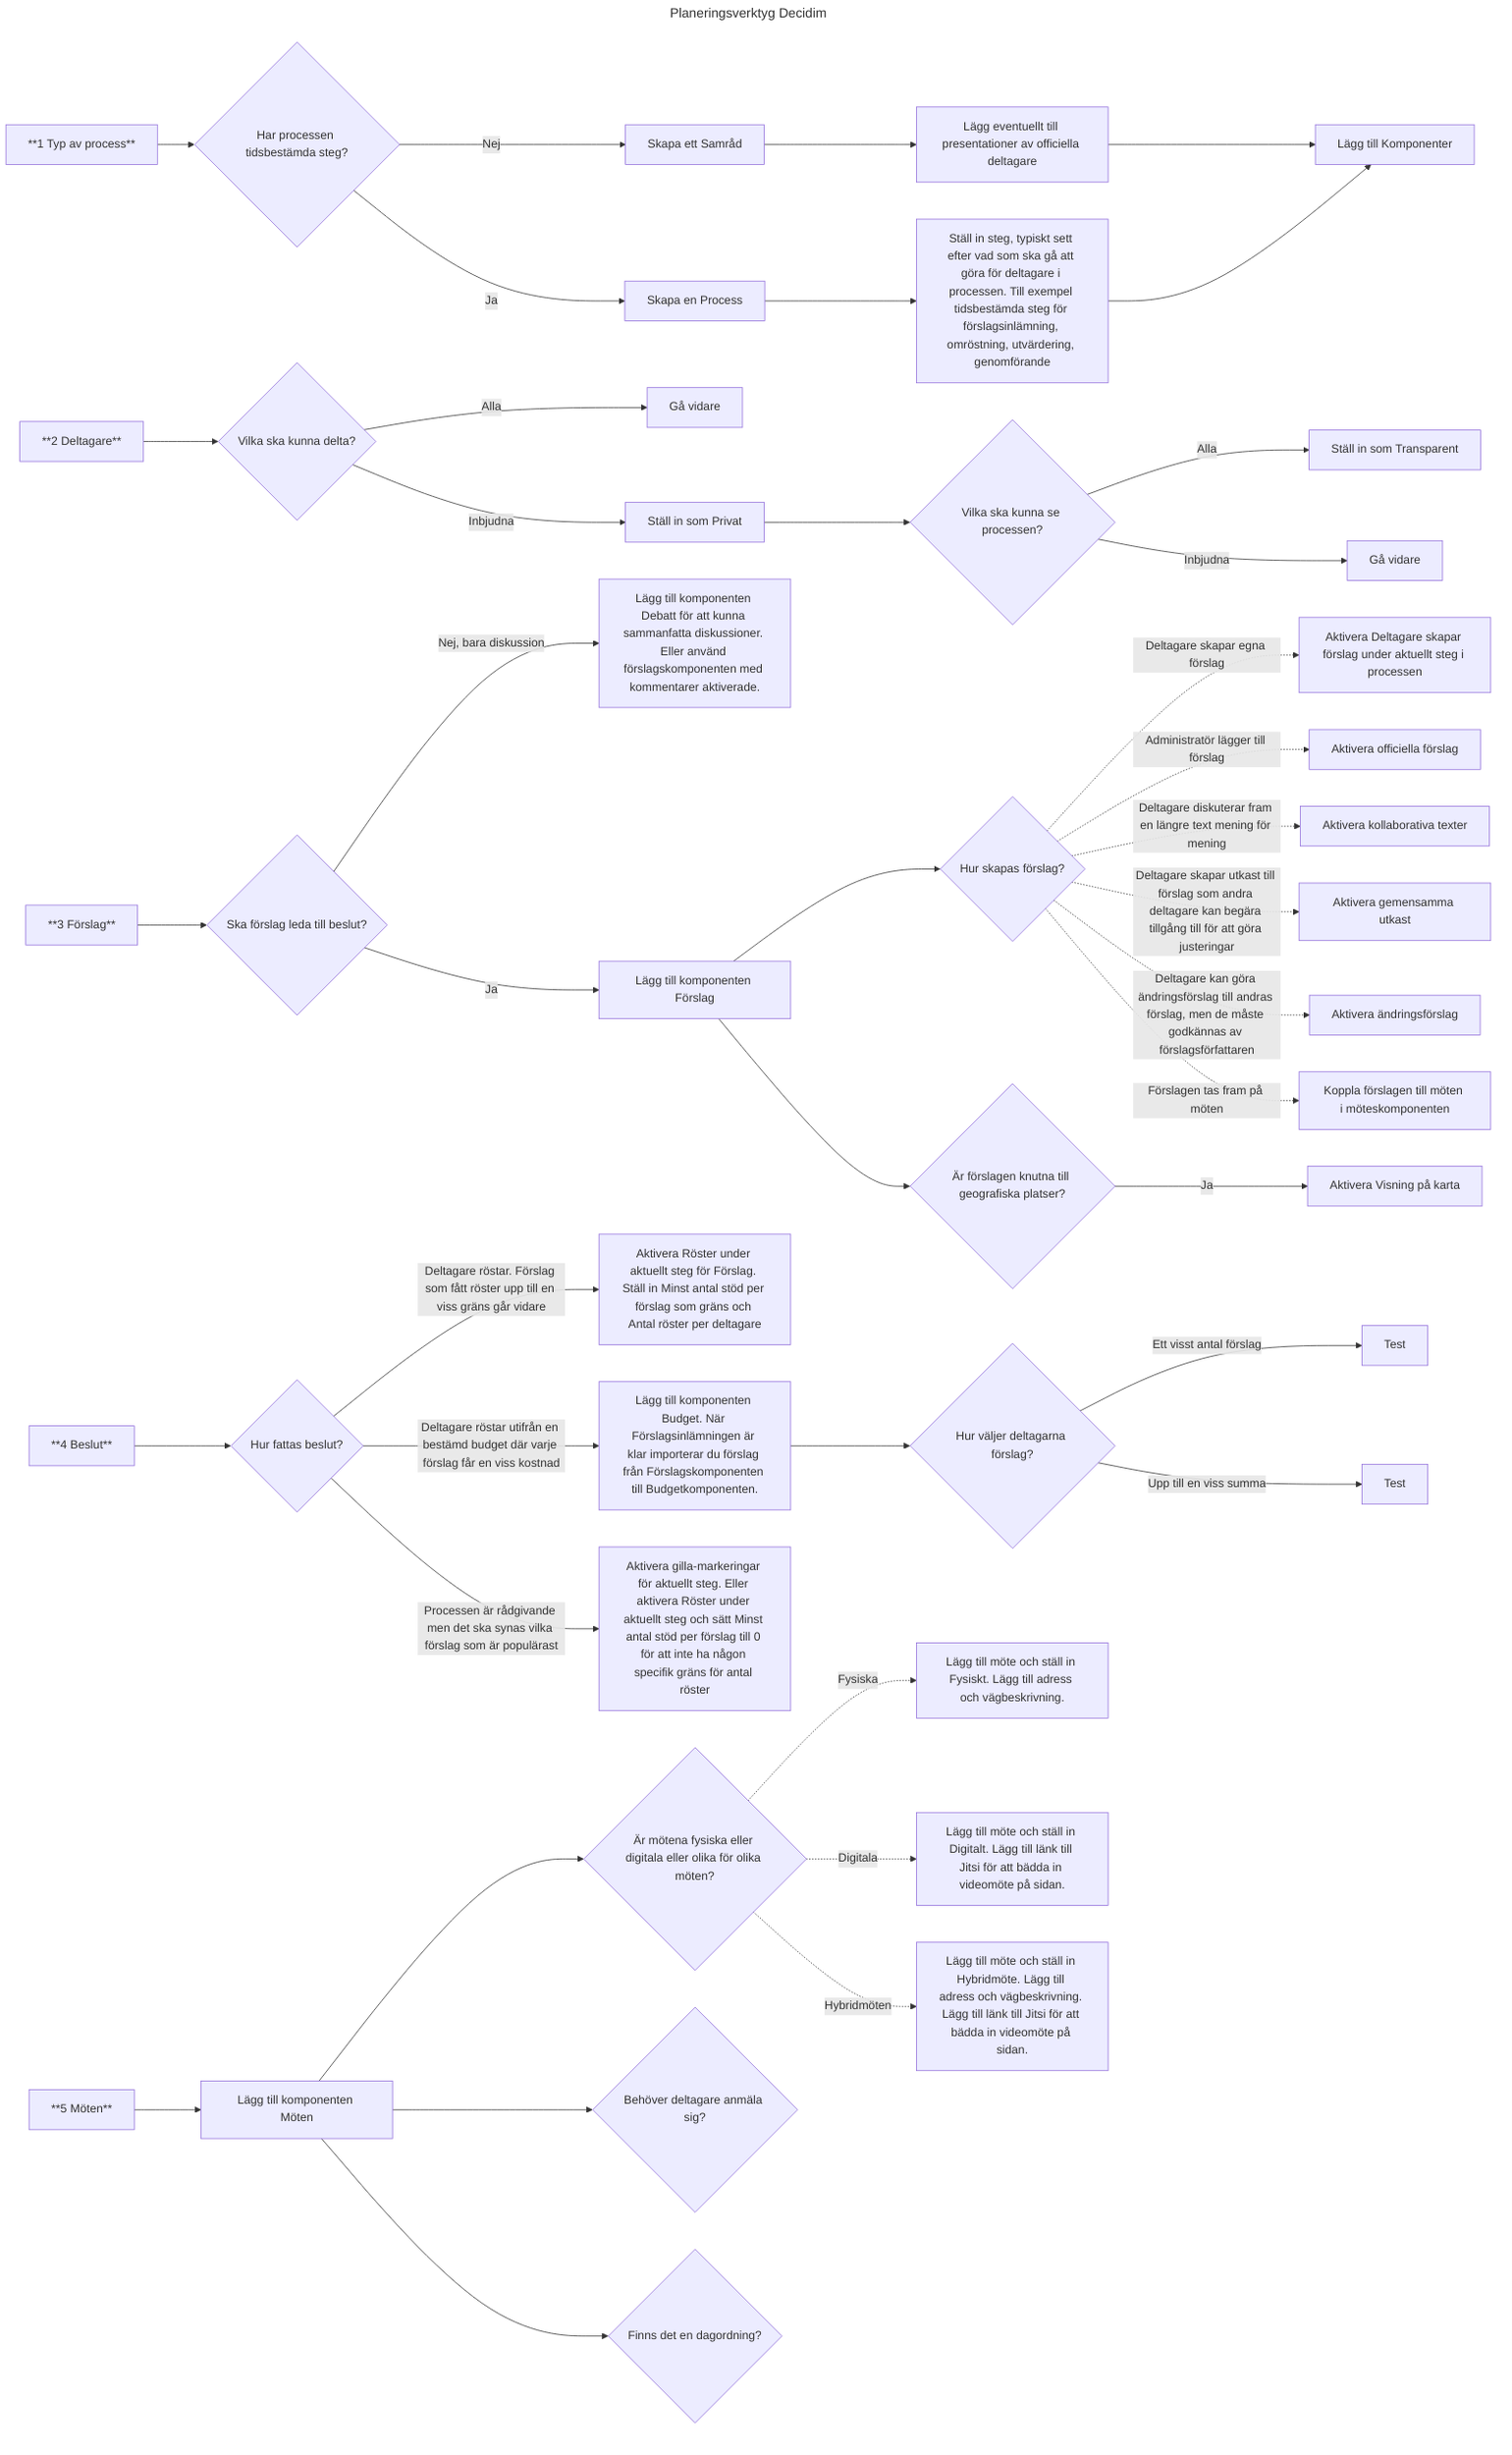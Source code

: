 ---
title: Planeringsverktyg Decidim
---

graph LR
  	A[**1 Typ av process**]
    A --> B{Har processen tidsbestämda steg?}
    B -->|Ja| C[Skapa en Process]
    C --> K["Ställ in steg, typiskt sett efter vad som ska gå att göra för deltagare i processen. Till exempel tidsbestämda steg för förslagsinlämning, omröstning, utvärdering, genomförande"]
    B -->|Nej| D[Skapa ett Samråd]
    D --> GA[Lägg eventuellt till presentationer av officiella deltagare]
    GA --> L[Lägg till Komponenter]
    K --> L[Lägg till Komponenter]

    M[**2 Deltagare**]
    M --> E{Vilka ska kunna delta?}
    E -->|Alla| G[Gå vidare]
    E -->|Inbjudna| H[Ställ in som Privat]
    H --> F{Vilka ska kunna se processen?}
    F -->|Alla| I[Ställ in som Transparent]
    F -->|Inbjudna| J[Gå vidare]

    N[**3 Förslag**]
    N --> O{Ska förslag leda till beslut?}
    O -->|Nej, bara diskussion| P[Lägg till komponenten Debatt för att kunna sammanfatta diskussioner. Eller använd förslagskomponenten med kommentarer aktiverade.]
    O -->|Ja| Q[Lägg till komponenten Förslag]
    Q --> R{Hur skapas förslag?}
    Q --> QA{Är förslagen knutna till geografiska platser?}
  	QA -->|Ja| QB[Aktivera Visning på karta]
    R -.->|Deltagare skapar egna förslag| S[Aktivera Deltagare skapar förslag under aktuellt steg i processen]
    R -.->|Administratör lägger till förslag| T[Aktivera officiella förslag]
    R -.->|Deltagare diskuterar fram en längre text mening för mening | U[Aktivera kollaborativa texter]
    R -.->|Deltagare skapar utkast till förslag som andra deltagare kan begära tillgång till för att göra justeringar | V[Aktivera gemensamma utkast]
  	R -.->|Deltagare kan göra ändringsförslag till andras förslag, men de måste godkännas av förslagsförfattaren | W[Aktivera ändringsförslag]
    R -.->|Förslagen tas fram på möten | WA[Koppla förslagen till möten i möteskomponenten]

    X[**4 Beslut**]
    X --> Y{Hur fattas beslut?}
    Y --> |Deltagare röstar. Förslag som fått röster upp till en viss gräns går vidare| Z[Aktivera Röster under aktuellt steg för Förslag. Ställ in Minst antal stöd per förslag som gräns och Antal röster per deltagare]
    Y --> |Deltagare röstar utifrån en bestämd budget där varje förslag får en viss kostnad| BB[Lägg till komponenten Budget. När Förslagsinlämningen är klar importerar du förslag från Förslagskomponenten till Budgetkomponenten.]
    BB --> BC{Hur väljer deltagarna förslag?}
    BC --> |Ett visst antal förslag| BD[Test]
    BC --> |Upp till en viss summa| BE[Test]
    Y --> |Processen är rådgivande men det ska synas vilka förslag som är populärast| CB[Aktivera gilla-markeringar för aktuellt steg. Eller aktivera Röster under aktuellt steg och sätt Minst antal stöd per förslag till 0 för att inte ha någon specifik gräns för antal röster]

    DB[**5 Möten**]
    DB --> HB[Lägg till komponenten Möten]
    HB --> EB{Är mötena fysiska eller digitala eller olika för olika möten?}
    EB -.-> |Fysiska| IB[Lägg till möte och ställ in Fysiskt. Lägg till adress och vägbeskrivning.]
    EB -.-> |Digitala| JB[Lägg till möte och ställ in Digitalt. Lägg till länk till Jitsi för att bädda in videomöte på sidan.]
    EB -.-> |Hybridmöten| KB[Lägg till möte och ställ in Hybridmöte. Lägg till adress och vägbeskrivning. Lägg till länk till Jitsi för att bädda in videomöte på sidan.]
    HB --> FB{Behöver deltagare anmäla sig?}
    HB --> GB{Finns det en dagordning?}